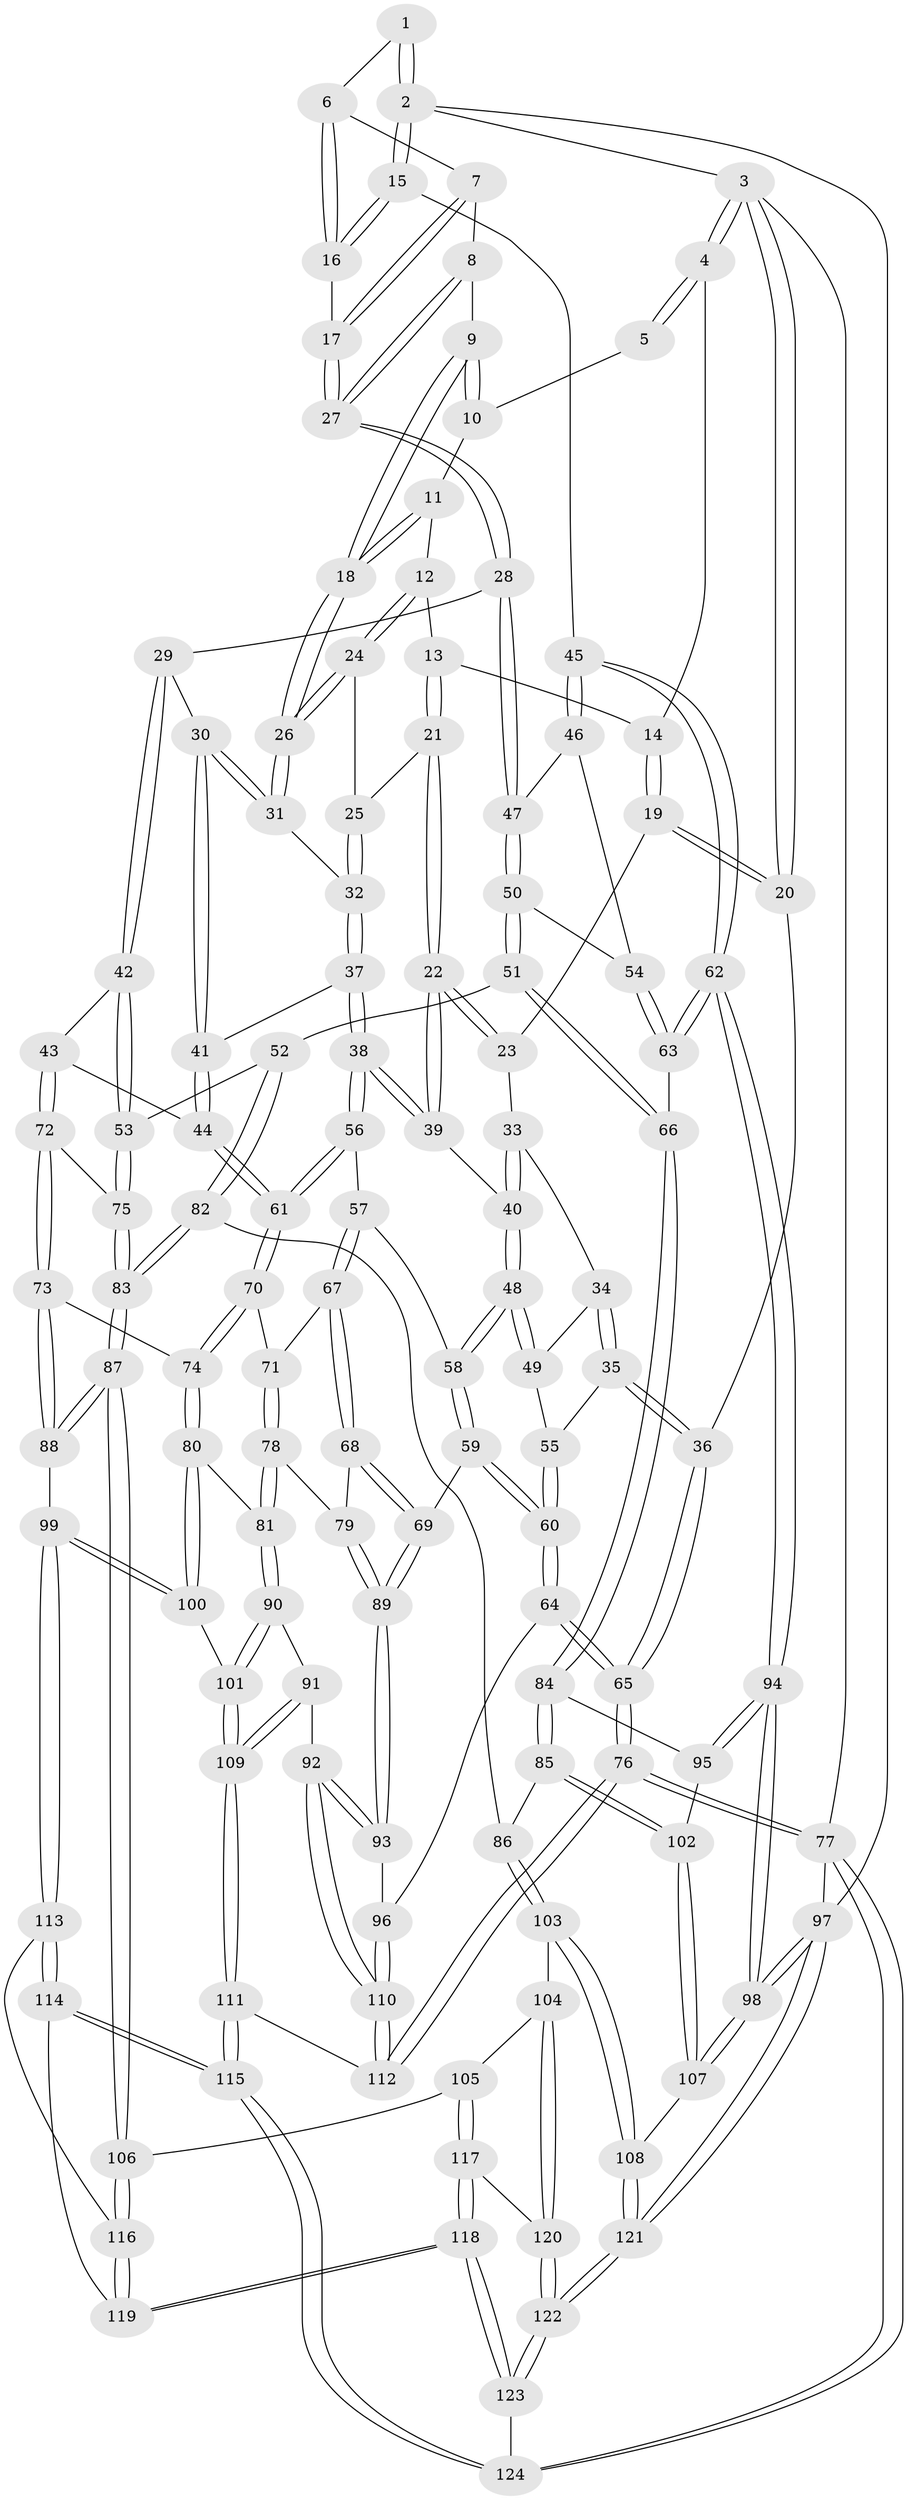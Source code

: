 // Generated by graph-tools (version 1.1) at 2025/03/03/09/25 03:03:12]
// undirected, 124 vertices, 307 edges
graph export_dot {
graph [start="1"]
  node [color=gray90,style=filled];
  1 [pos="+0.891287957164554+0"];
  2 [pos="+1+0"];
  3 [pos="+0+0"];
  4 [pos="+0.218436780780038+0"];
  5 [pos="+0.5588346937112249+0"];
  6 [pos="+0.8465746918176008+0"];
  7 [pos="+0.8274254125720834+0"];
  8 [pos="+0.7723282636580883+0.08616901779324691"];
  9 [pos="+0.7204216470084595+0.10898370418992276"];
  10 [pos="+0.5594195297186922+0"];
  11 [pos="+0.534794414373985+0.0003672530688937123"];
  12 [pos="+0.4657397501396498+0.09665191506780034"];
  13 [pos="+0.2655292459958823+0"];
  14 [pos="+0.2338932735663916+0"];
  15 [pos="+1+0.17691386745996027"];
  16 [pos="+1+0.20375073854132253"];
  17 [pos="+0.9922264921846955+0.20615492612648606"];
  18 [pos="+0.6684019213323975+0.1596897393176809"];
  19 [pos="+0.1184200110317239+0.12707937159603608"];
  20 [pos="+0+0.13253768091944576"];
  21 [pos="+0.3118079016127471+0.1926536197041533"];
  22 [pos="+0.30888916337703115+0.1970830257494122"];
  23 [pos="+0.15552605852107534+0.18606612614193035"];
  24 [pos="+0.4619788403564935+0.13230883707452282"];
  25 [pos="+0.4491192516090103+0.15318178194357834"];
  26 [pos="+0.6614469163628169+0.17812638148198429"];
  27 [pos="+0.9182966644392446+0.23105287125752688"];
  28 [pos="+0.8677659242368668+0.2868425949425302"];
  29 [pos="+0.6831867211222359+0.2519787819568982"];
  30 [pos="+0.6751873331395675+0.24334685126673072"];
  31 [pos="+0.6617952546667353+0.20700021811780678"];
  32 [pos="+0.49029366589195283+0.2505013886700447"];
  33 [pos="+0.13856058829566903+0.23781592237770297"];
  34 [pos="+0.08930870698777058+0.29315784574773973"];
  35 [pos="+0+0.2927907770572854"];
  36 [pos="+0+0.2788414326264732"];
  37 [pos="+0.4783627469377492+0.3212404711659713"];
  38 [pos="+0.3445136364434693+0.35414823433136805"];
  39 [pos="+0.3153201403999539+0.3156806476672061"];
  40 [pos="+0.2371496035904672+0.3249058305024265"];
  41 [pos="+0.5269727889884569+0.35792024924138605"];
  42 [pos="+0.6862879339289062+0.40420937637253423"];
  43 [pos="+0.5804638895789161+0.44199229784664745"];
  44 [pos="+0.5433731866896295+0.3964329456139002"];
  45 [pos="+1+0.41017152532631773"];
  46 [pos="+0.9747870553110386+0.3922048827578559"];
  47 [pos="+0.8675845024729703+0.28875408348471826"];
  48 [pos="+0.15915987605487622+0.3726831438208834"];
  49 [pos="+0.13240353087511747+0.35852258292560074"];
  50 [pos="+0.8435972699069973+0.39062766815035216"];
  51 [pos="+0.7990427226337973+0.4591816856281415"];
  52 [pos="+0.797957017507444+0.4593548566445763"];
  53 [pos="+0.7853826007882537+0.4591553892593002"];
  54 [pos="+0.9307515315986887+0.4195828568343788"];
  55 [pos="+0.07774150158005377+0.4048684216267818"];
  56 [pos="+0.3411847084122569+0.3924554481587829"];
  57 [pos="+0.2766386993760668+0.4334425122066735"];
  58 [pos="+0.16996627431528746+0.42147003485377826"];
  59 [pos="+0.12685051551080512+0.5364728358526278"];
  60 [pos="+0.06047406278093377+0.5469900384762132"];
  61 [pos="+0.38469980138990195+0.4791822524544926"];
  62 [pos="+1+0.5197270812503006"];
  63 [pos="+1+0.5172215921068299"];
  64 [pos="+0+0.6061841103893737"];
  65 [pos="+0+0.6070329020273353"];
  66 [pos="+0.8861454191789475+0.5476114294489642"];
  67 [pos="+0.2352203165189966+0.5150153517279925"];
  68 [pos="+0.22395022569209086+0.5216755140661271"];
  69 [pos="+0.14628586837007057+0.5436523414193081"];
  70 [pos="+0.3847180500788755+0.47926997455075326"];
  71 [pos="+0.31620877230015343+0.5361556626435643"];
  72 [pos="+0.5643472471017141+0.5288350108769212"];
  73 [pos="+0.542579575305533+0.5632917911640681"];
  74 [pos="+0.4558355200086423+0.5620844751479799"];
  75 [pos="+0.7066796574776271+0.5369023919036731"];
  76 [pos="+0+1"];
  77 [pos="+0+1"];
  78 [pos="+0.3076277825705292+0.5913441816470661"];
  79 [pos="+0.28780578616857777+0.5976753167638841"];
  80 [pos="+0.38955308919844905+0.6476862127928025"];
  81 [pos="+0.3874275163403139+0.6479805238157497"];
  82 [pos="+0.7473668164248228+0.6815173856258496"];
  83 [pos="+0.7091291378938946+0.685918121214012"];
  84 [pos="+0.876900668499876+0.6017867033760755"];
  85 [pos="+0.8088004254526878+0.6857538064674494"];
  86 [pos="+0.8064075511972453+0.6867601992599314"];
  87 [pos="+0.6503469356288943+0.7164549380885752"];
  88 [pos="+0.6059713935931804+0.6953185434726861"];
  89 [pos="+0.22358351993676673+0.6505379058675061"];
  90 [pos="+0.33245909207749313+0.6892949035795547"];
  91 [pos="+0.26036628547765794+0.7126973465567102"];
  92 [pos="+0.23733953857108023+0.7101312306614994"];
  93 [pos="+0.22690845559983233+0.6854058192139133"];
  94 [pos="+1+0.6408754962675626"];
  95 [pos="+0.9868385035359754+0.6844551156640964"];
  96 [pos="+0.01365294749190778+0.6692290071754093"];
  97 [pos="+1+1"];
  98 [pos="+1+0.8256179787628949"];
  99 [pos="+0.4819295566340632+0.7570961749920719"];
  100 [pos="+0.45018837274808904+0.7402922002452058"];
  101 [pos="+0.3692052076468922+0.777178429852931"];
  102 [pos="+0.9274084069508777+0.742975712458016"];
  103 [pos="+0.83163716533546+0.8357878386197534"];
  104 [pos="+0.7957331565284025+0.8451471133946155"];
  105 [pos="+0.6563169118369955+0.7441440387561217"];
  106 [pos="+0.6517619136194172+0.7265985303345882"];
  107 [pos="+0.9326970901181025+0.8082979211241593"];
  108 [pos="+0.8892025461826061+0.862189919336856"];
  109 [pos="+0.3424327854194262+0.8108913313515347"];
  110 [pos="+0.16589179960065398+0.8235141922313145"];
  111 [pos="+0.33229686442254663+0.9497602924059447"];
  112 [pos="+0.16598045251989613+0.8287764362022358"];
  113 [pos="+0.481391253505357+0.76288607100706"];
  114 [pos="+0.4122735395503248+0.9185371152727104"];
  115 [pos="+0.3602224923563794+0.9940654957070562"];
  116 [pos="+0.5400583655058857+0.8514243614324941"];
  117 [pos="+0.6509999739155192+0.8914235462681459"];
  118 [pos="+0.6199493119340035+0.935882488693766"];
  119 [pos="+0.5402355775910959+0.852657212429271"];
  120 [pos="+0.7518220548424072+0.8949696517491108"];
  121 [pos="+1+1"];
  122 [pos="+0.9631101555591882+1"];
  123 [pos="+0.5540639334557326+1"];
  124 [pos="+0.39094740913646736+1"];
  1 -- 2;
  1 -- 2;
  1 -- 6;
  2 -- 3;
  2 -- 15;
  2 -- 15;
  2 -- 97;
  3 -- 4;
  3 -- 4;
  3 -- 20;
  3 -- 20;
  3 -- 77;
  4 -- 5;
  4 -- 5;
  4 -- 14;
  5 -- 10;
  6 -- 7;
  6 -- 16;
  6 -- 16;
  7 -- 8;
  7 -- 17;
  7 -- 17;
  8 -- 9;
  8 -- 27;
  8 -- 27;
  9 -- 10;
  9 -- 10;
  9 -- 18;
  9 -- 18;
  10 -- 11;
  11 -- 12;
  11 -- 18;
  11 -- 18;
  12 -- 13;
  12 -- 24;
  12 -- 24;
  13 -- 14;
  13 -- 21;
  13 -- 21;
  14 -- 19;
  14 -- 19;
  15 -- 16;
  15 -- 16;
  15 -- 45;
  16 -- 17;
  17 -- 27;
  17 -- 27;
  18 -- 26;
  18 -- 26;
  19 -- 20;
  19 -- 20;
  19 -- 23;
  20 -- 36;
  21 -- 22;
  21 -- 22;
  21 -- 25;
  22 -- 23;
  22 -- 23;
  22 -- 39;
  22 -- 39;
  23 -- 33;
  24 -- 25;
  24 -- 26;
  24 -- 26;
  25 -- 32;
  25 -- 32;
  26 -- 31;
  26 -- 31;
  27 -- 28;
  27 -- 28;
  28 -- 29;
  28 -- 47;
  28 -- 47;
  29 -- 30;
  29 -- 42;
  29 -- 42;
  30 -- 31;
  30 -- 31;
  30 -- 41;
  30 -- 41;
  31 -- 32;
  32 -- 37;
  32 -- 37;
  33 -- 34;
  33 -- 40;
  33 -- 40;
  34 -- 35;
  34 -- 35;
  34 -- 49;
  35 -- 36;
  35 -- 36;
  35 -- 55;
  36 -- 65;
  36 -- 65;
  37 -- 38;
  37 -- 38;
  37 -- 41;
  38 -- 39;
  38 -- 39;
  38 -- 56;
  38 -- 56;
  39 -- 40;
  40 -- 48;
  40 -- 48;
  41 -- 44;
  41 -- 44;
  42 -- 43;
  42 -- 53;
  42 -- 53;
  43 -- 44;
  43 -- 72;
  43 -- 72;
  44 -- 61;
  44 -- 61;
  45 -- 46;
  45 -- 46;
  45 -- 62;
  45 -- 62;
  46 -- 47;
  46 -- 54;
  47 -- 50;
  47 -- 50;
  48 -- 49;
  48 -- 49;
  48 -- 58;
  48 -- 58;
  49 -- 55;
  50 -- 51;
  50 -- 51;
  50 -- 54;
  51 -- 52;
  51 -- 66;
  51 -- 66;
  52 -- 53;
  52 -- 82;
  52 -- 82;
  53 -- 75;
  53 -- 75;
  54 -- 63;
  54 -- 63;
  55 -- 60;
  55 -- 60;
  56 -- 57;
  56 -- 61;
  56 -- 61;
  57 -- 58;
  57 -- 67;
  57 -- 67;
  58 -- 59;
  58 -- 59;
  59 -- 60;
  59 -- 60;
  59 -- 69;
  60 -- 64;
  60 -- 64;
  61 -- 70;
  61 -- 70;
  62 -- 63;
  62 -- 63;
  62 -- 94;
  62 -- 94;
  63 -- 66;
  64 -- 65;
  64 -- 65;
  64 -- 96;
  65 -- 76;
  65 -- 76;
  66 -- 84;
  66 -- 84;
  67 -- 68;
  67 -- 68;
  67 -- 71;
  68 -- 69;
  68 -- 69;
  68 -- 79;
  69 -- 89;
  69 -- 89;
  70 -- 71;
  70 -- 74;
  70 -- 74;
  71 -- 78;
  71 -- 78;
  72 -- 73;
  72 -- 73;
  72 -- 75;
  73 -- 74;
  73 -- 88;
  73 -- 88;
  74 -- 80;
  74 -- 80;
  75 -- 83;
  75 -- 83;
  76 -- 77;
  76 -- 77;
  76 -- 112;
  76 -- 112;
  77 -- 124;
  77 -- 124;
  77 -- 97;
  78 -- 79;
  78 -- 81;
  78 -- 81;
  79 -- 89;
  79 -- 89;
  80 -- 81;
  80 -- 100;
  80 -- 100;
  81 -- 90;
  81 -- 90;
  82 -- 83;
  82 -- 83;
  82 -- 86;
  83 -- 87;
  83 -- 87;
  84 -- 85;
  84 -- 85;
  84 -- 95;
  85 -- 86;
  85 -- 102;
  85 -- 102;
  86 -- 103;
  86 -- 103;
  87 -- 88;
  87 -- 88;
  87 -- 106;
  87 -- 106;
  88 -- 99;
  89 -- 93;
  89 -- 93;
  90 -- 91;
  90 -- 101;
  90 -- 101;
  91 -- 92;
  91 -- 109;
  91 -- 109;
  92 -- 93;
  92 -- 93;
  92 -- 110;
  92 -- 110;
  93 -- 96;
  94 -- 95;
  94 -- 95;
  94 -- 98;
  94 -- 98;
  95 -- 102;
  96 -- 110;
  96 -- 110;
  97 -- 98;
  97 -- 98;
  97 -- 121;
  97 -- 121;
  98 -- 107;
  98 -- 107;
  99 -- 100;
  99 -- 100;
  99 -- 113;
  99 -- 113;
  100 -- 101;
  101 -- 109;
  101 -- 109;
  102 -- 107;
  102 -- 107;
  103 -- 104;
  103 -- 108;
  103 -- 108;
  104 -- 105;
  104 -- 120;
  104 -- 120;
  105 -- 106;
  105 -- 117;
  105 -- 117;
  106 -- 116;
  106 -- 116;
  107 -- 108;
  108 -- 121;
  108 -- 121;
  109 -- 111;
  109 -- 111;
  110 -- 112;
  110 -- 112;
  111 -- 112;
  111 -- 115;
  111 -- 115;
  113 -- 114;
  113 -- 114;
  113 -- 116;
  114 -- 115;
  114 -- 115;
  114 -- 119;
  115 -- 124;
  115 -- 124;
  116 -- 119;
  116 -- 119;
  117 -- 118;
  117 -- 118;
  117 -- 120;
  118 -- 119;
  118 -- 119;
  118 -- 123;
  118 -- 123;
  120 -- 122;
  120 -- 122;
  121 -- 122;
  121 -- 122;
  122 -- 123;
  122 -- 123;
  123 -- 124;
}
